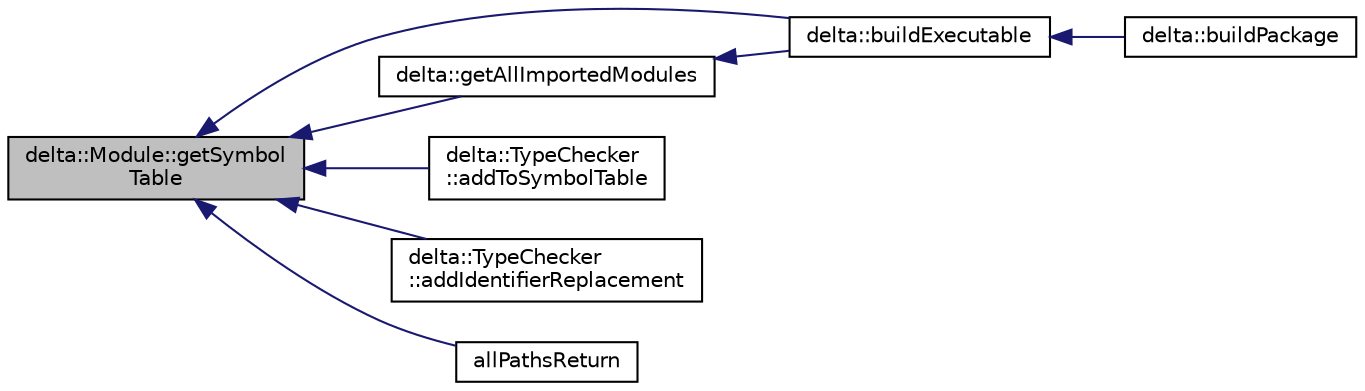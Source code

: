 digraph "delta::Module::getSymbolTable"
{
  edge [fontname="Helvetica",fontsize="10",labelfontname="Helvetica",labelfontsize="10"];
  node [fontname="Helvetica",fontsize="10",shape=record];
  rankdir="LR";
  Node28 [label="delta::Module::getSymbol\lTable",height=0.2,width=0.4,color="black", fillcolor="grey75", style="filled", fontcolor="black"];
  Node28 -> Node29 [dir="back",color="midnightblue",fontsize="10",style="solid",fontname="Helvetica"];
  Node29 [label="delta::buildExecutable",height=0.2,width=0.4,color="black", fillcolor="white", style="filled",URL="$namespacedelta.html#aea63e33d3ee2ff18ad7c1fefd8bbeca2"];
  Node29 -> Node30 [dir="back",color="midnightblue",fontsize="10",style="solid",fontname="Helvetica"];
  Node30 [label="delta::buildPackage",height=0.2,width=0.4,color="black", fillcolor="white", style="filled",URL="$namespacedelta.html#a608f3203f47e224f518306b184b5cf60"];
  Node28 -> Node31 [dir="back",color="midnightblue",fontsize="10",style="solid",fontname="Helvetica"];
  Node31 [label="delta::getAllImportedModules",height=0.2,width=0.4,color="black", fillcolor="white", style="filled",URL="$namespacedelta.html#a949f83e8840a11b90a369f9b2278ba0a"];
  Node31 -> Node29 [dir="back",color="midnightblue",fontsize="10",style="solid",fontname="Helvetica"];
  Node28 -> Node32 [dir="back",color="midnightblue",fontsize="10",style="solid",fontname="Helvetica"];
  Node32 [label="delta::TypeChecker\l::addToSymbolTable",height=0.2,width=0.4,color="black", fillcolor="white", style="filled",URL="$classdelta_1_1_type_checker.html#a0c32b3cd2f72a4ac31cdb90165e2dd2a"];
  Node28 -> Node33 [dir="back",color="midnightblue",fontsize="10",style="solid",fontname="Helvetica"];
  Node33 [label="delta::TypeChecker\l::addIdentifierReplacement",height=0.2,width=0.4,color="black", fillcolor="white", style="filled",URL="$classdelta_1_1_type_checker.html#a87708171e55574b21f82322f3fed2348"];
  Node28 -> Node34 [dir="back",color="midnightblue",fontsize="10",style="solid",fontname="Helvetica"];
  Node34 [label="allPathsReturn",height=0.2,width=0.4,color="black", fillcolor="white", style="filled",URL="$typecheck_8cpp.html#acd61f00ed38f65b865c4033b48457760"];
}

